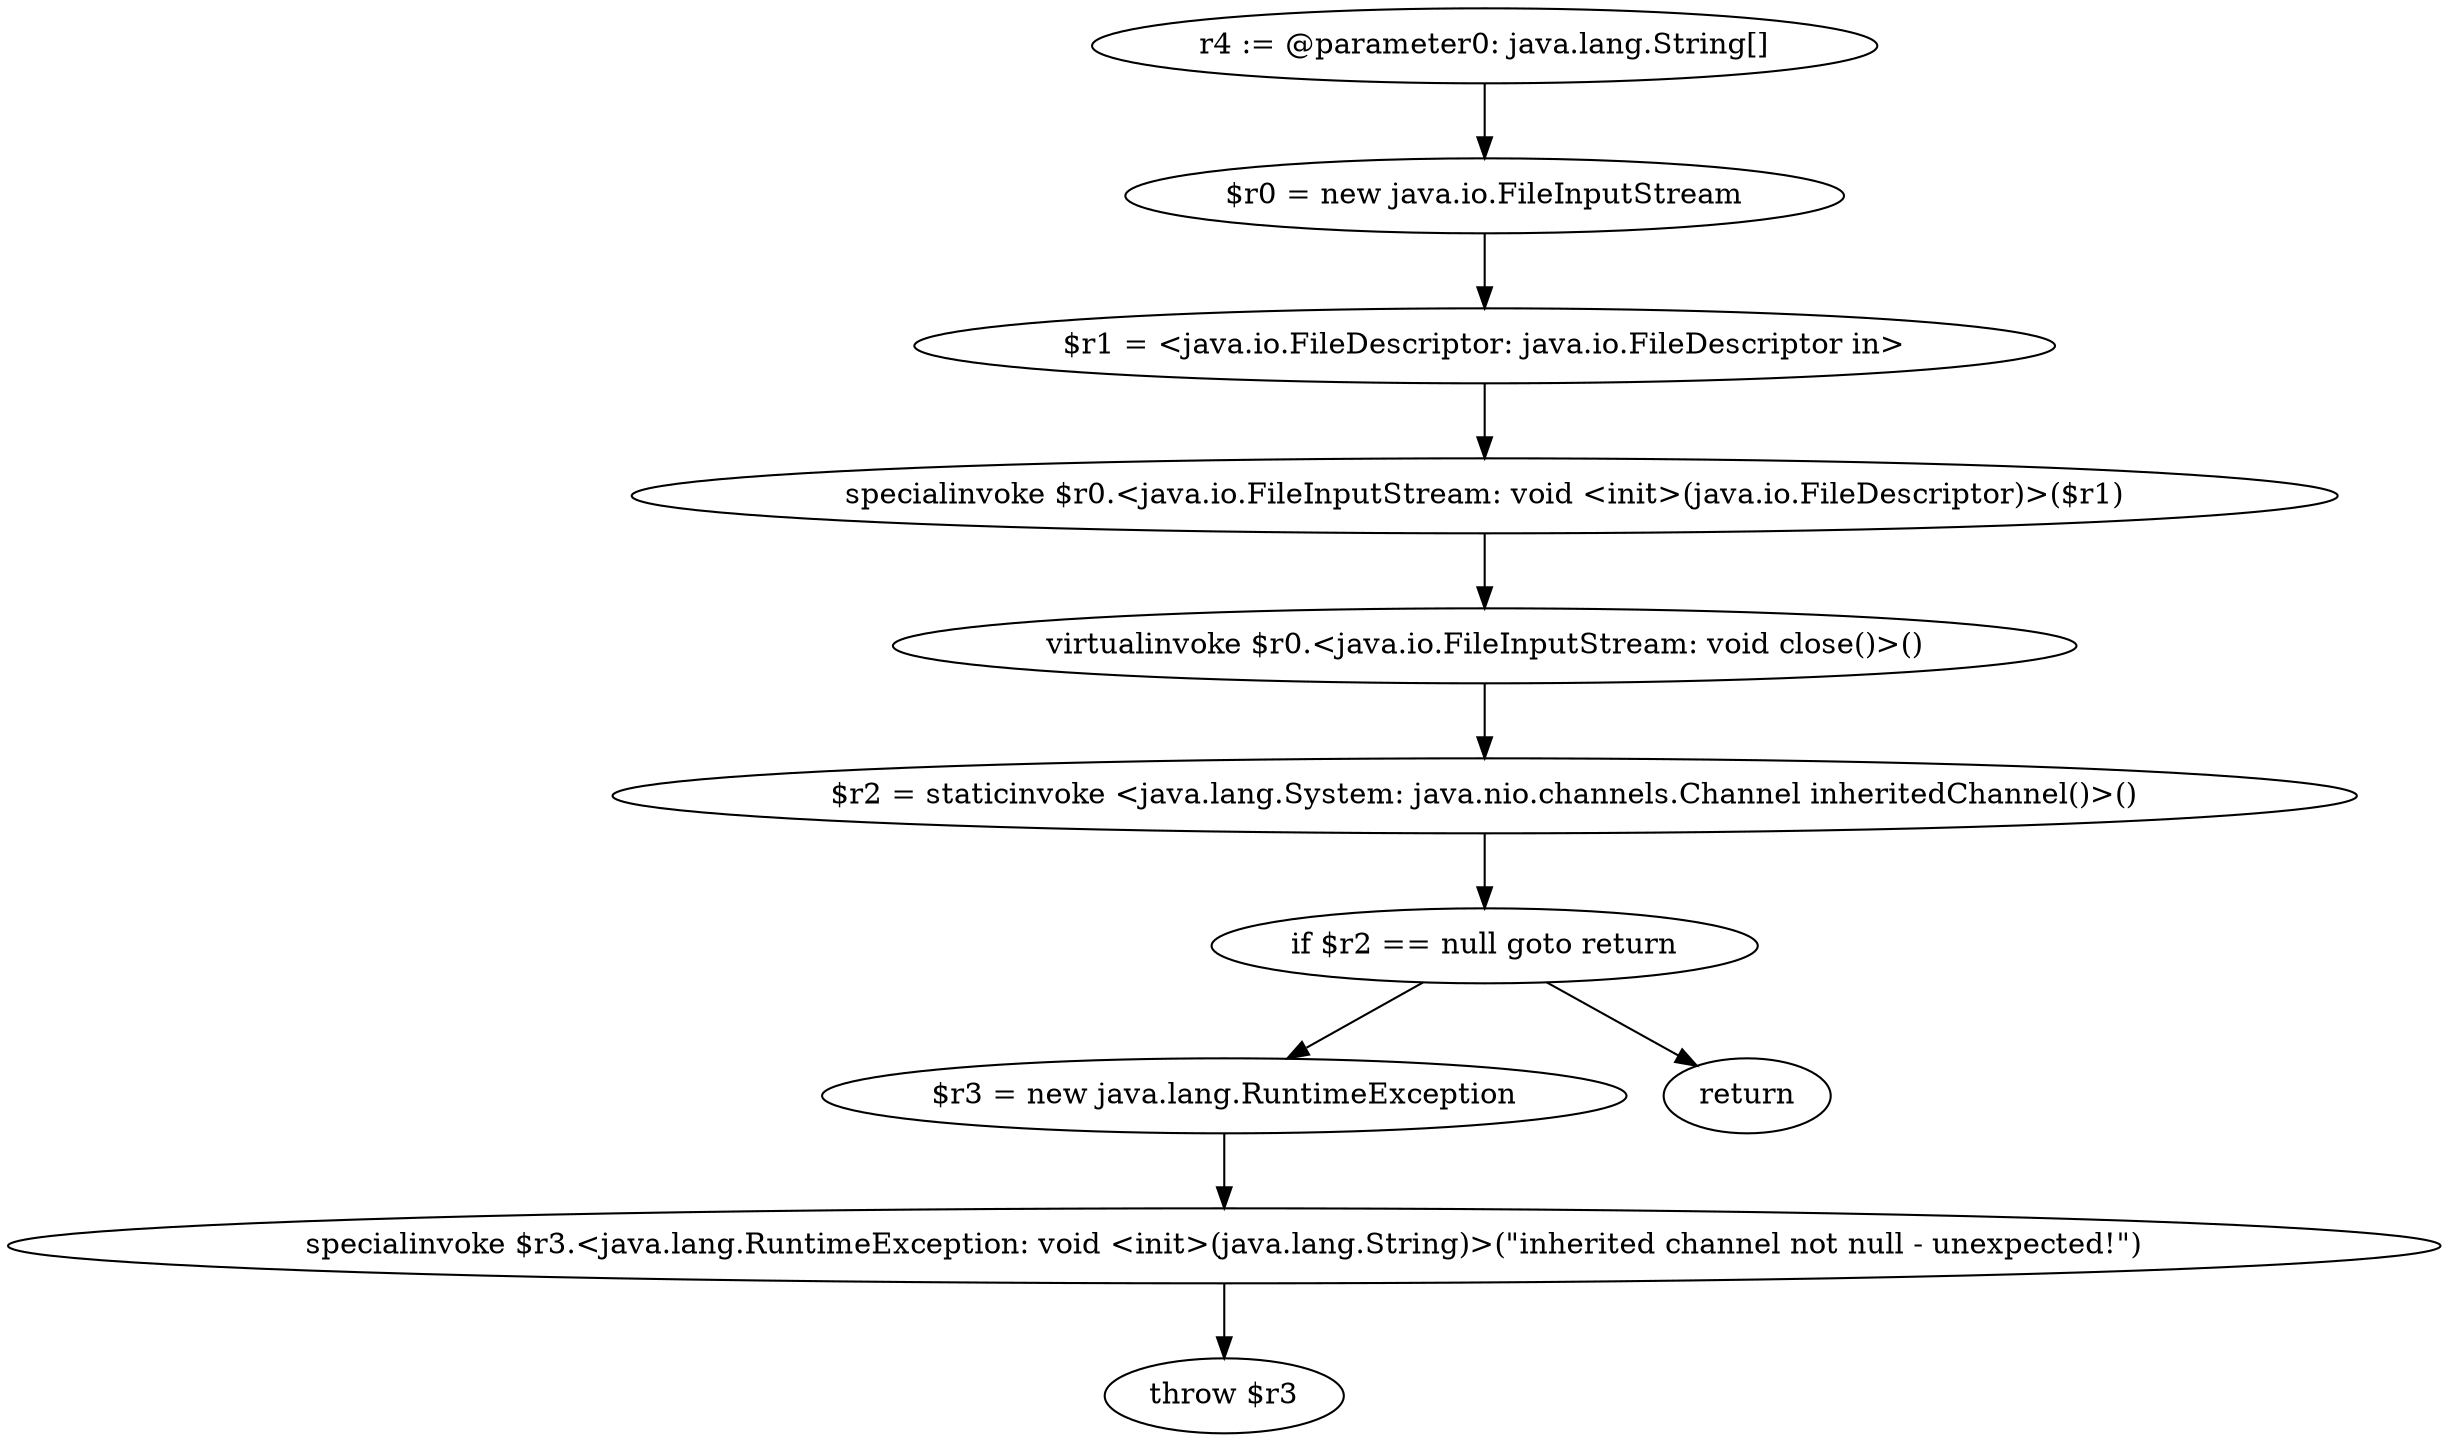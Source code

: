 digraph "unitGraph" {
    "r4 := @parameter0: java.lang.String[]"
    "$r0 = new java.io.FileInputStream"
    "$r1 = <java.io.FileDescriptor: java.io.FileDescriptor in>"
    "specialinvoke $r0.<java.io.FileInputStream: void <init>(java.io.FileDescriptor)>($r1)"
    "virtualinvoke $r0.<java.io.FileInputStream: void close()>()"
    "$r2 = staticinvoke <java.lang.System: java.nio.channels.Channel inheritedChannel()>()"
    "if $r2 == null goto return"
    "$r3 = new java.lang.RuntimeException"
    "specialinvoke $r3.<java.lang.RuntimeException: void <init>(java.lang.String)>(\"inherited channel not null - unexpected!\")"
    "throw $r3"
    "return"
    "r4 := @parameter0: java.lang.String[]"->"$r0 = new java.io.FileInputStream";
    "$r0 = new java.io.FileInputStream"->"$r1 = <java.io.FileDescriptor: java.io.FileDescriptor in>";
    "$r1 = <java.io.FileDescriptor: java.io.FileDescriptor in>"->"specialinvoke $r0.<java.io.FileInputStream: void <init>(java.io.FileDescriptor)>($r1)";
    "specialinvoke $r0.<java.io.FileInputStream: void <init>(java.io.FileDescriptor)>($r1)"->"virtualinvoke $r0.<java.io.FileInputStream: void close()>()";
    "virtualinvoke $r0.<java.io.FileInputStream: void close()>()"->"$r2 = staticinvoke <java.lang.System: java.nio.channels.Channel inheritedChannel()>()";
    "$r2 = staticinvoke <java.lang.System: java.nio.channels.Channel inheritedChannel()>()"->"if $r2 == null goto return";
    "if $r2 == null goto return"->"$r3 = new java.lang.RuntimeException";
    "if $r2 == null goto return"->"return";
    "$r3 = new java.lang.RuntimeException"->"specialinvoke $r3.<java.lang.RuntimeException: void <init>(java.lang.String)>(\"inherited channel not null - unexpected!\")";
    "specialinvoke $r3.<java.lang.RuntimeException: void <init>(java.lang.String)>(\"inherited channel not null - unexpected!\")"->"throw $r3";
}
